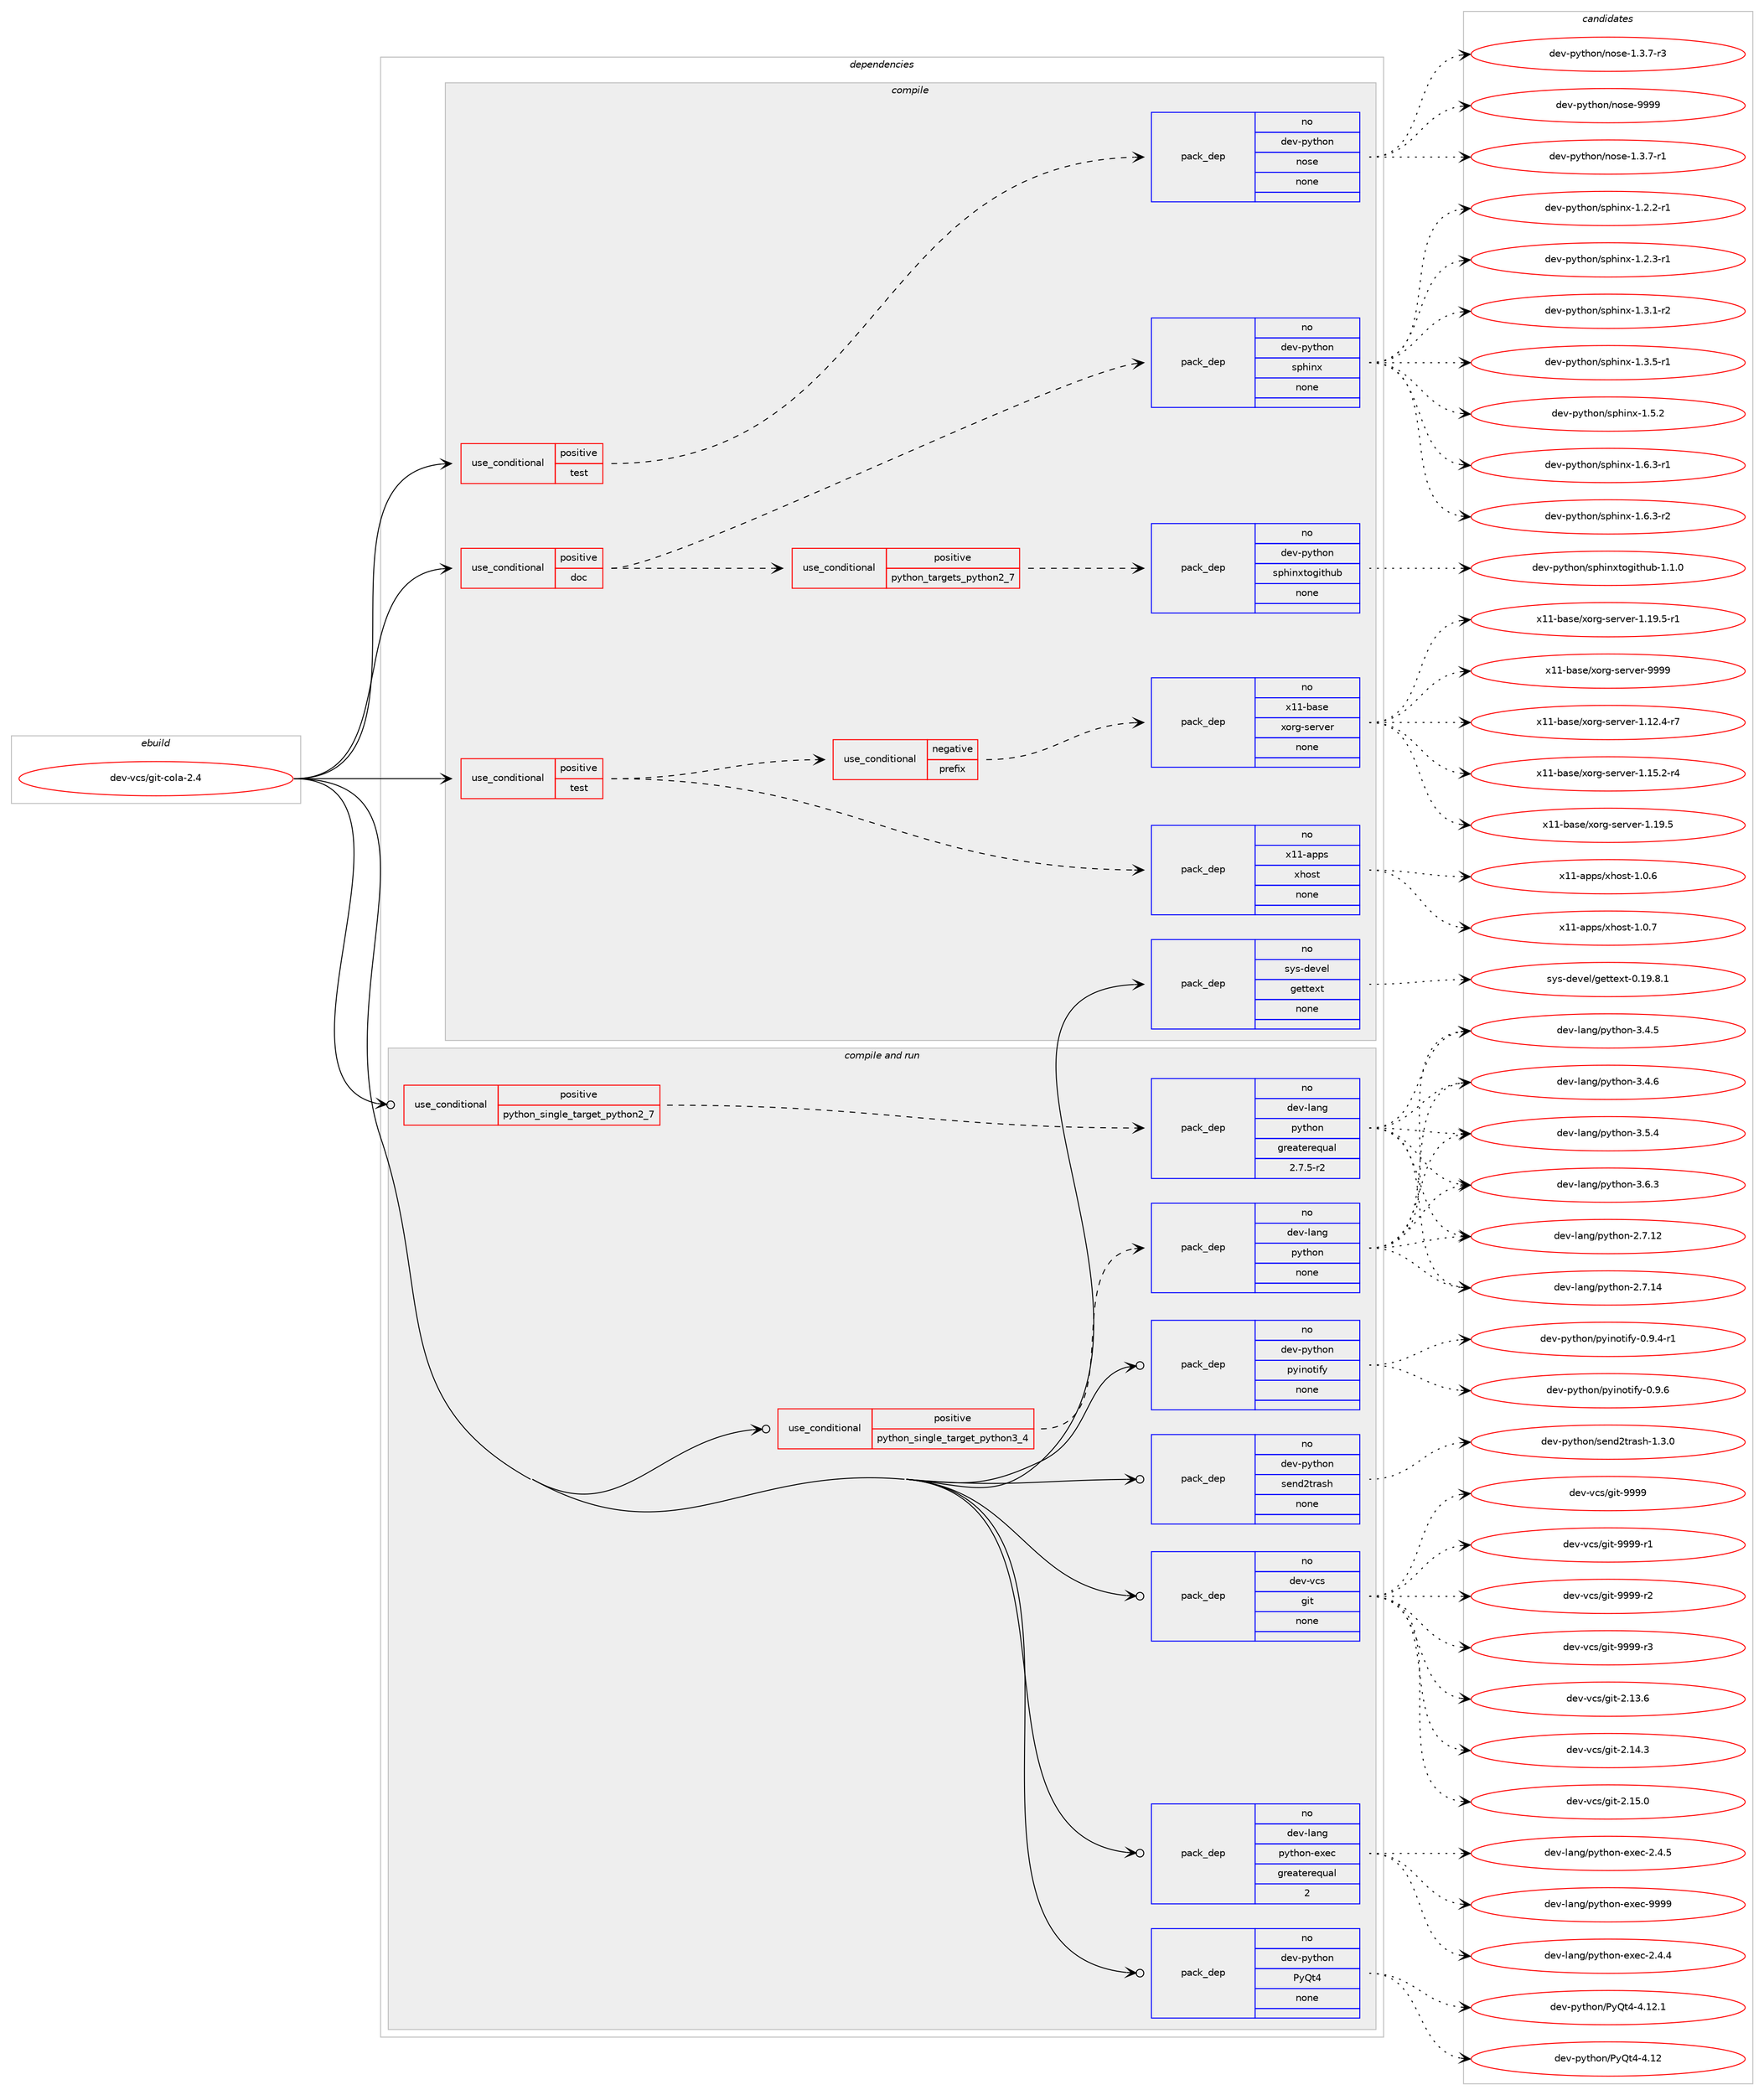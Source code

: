 digraph prolog {

# *************
# Graph options
# *************

newrank=true;
concentrate=true;
compound=true;
graph [rankdir=LR,fontname=Helvetica,fontsize=10,ranksep=1.5];#, ranksep=2.5, nodesep=0.2];
edge  [arrowhead=vee];
node  [fontname=Helvetica,fontsize=10];

# **********
# The ebuild
# **********

subgraph cluster_leftcol {
color=gray;
rank=same;
label=<<i>ebuild</i>>;
id [label="dev-vcs/git-cola-2.4", color=red, width=4, href="../dev-vcs/git-cola-2.4.svg"];
}

# ****************
# The dependencies
# ****************

subgraph cluster_midcol {
color=gray;
label=<<i>dependencies</i>>;
subgraph cluster_compile {
fillcolor="#eeeeee";
style=filled;
label=<<i>compile</i>>;
subgraph cond79247 {
dependency290878 [label=<<TABLE BORDER="0" CELLBORDER="1" CELLSPACING="0" CELLPADDING="4"><TR><TD ROWSPAN="3" CELLPADDING="10">use_conditional</TD></TR><TR><TD>positive</TD></TR><TR><TD>doc</TD></TR></TABLE>>, shape=none, color=red];
subgraph pack207304 {
dependency290879 [label=<<TABLE BORDER="0" CELLBORDER="1" CELLSPACING="0" CELLPADDING="4" WIDTH="220"><TR><TD ROWSPAN="6" CELLPADDING="30">pack_dep</TD></TR><TR><TD WIDTH="110">no</TD></TR><TR><TD>dev-python</TD></TR><TR><TD>sphinx</TD></TR><TR><TD>none</TD></TR><TR><TD></TD></TR></TABLE>>, shape=none, color=blue];
}
dependency290878:e -> dependency290879:w [weight=20,style="dashed",arrowhead="vee"];
subgraph cond79248 {
dependency290880 [label=<<TABLE BORDER="0" CELLBORDER="1" CELLSPACING="0" CELLPADDING="4"><TR><TD ROWSPAN="3" CELLPADDING="10">use_conditional</TD></TR><TR><TD>positive</TD></TR><TR><TD>python_targets_python2_7</TD></TR></TABLE>>, shape=none, color=red];
subgraph pack207305 {
dependency290881 [label=<<TABLE BORDER="0" CELLBORDER="1" CELLSPACING="0" CELLPADDING="4" WIDTH="220"><TR><TD ROWSPAN="6" CELLPADDING="30">pack_dep</TD></TR><TR><TD WIDTH="110">no</TD></TR><TR><TD>dev-python</TD></TR><TR><TD>sphinxtogithub</TD></TR><TR><TD>none</TD></TR><TR><TD></TD></TR></TABLE>>, shape=none, color=blue];
}
dependency290880:e -> dependency290881:w [weight=20,style="dashed",arrowhead="vee"];
}
dependency290878:e -> dependency290880:w [weight=20,style="dashed",arrowhead="vee"];
}
id:e -> dependency290878:w [weight=20,style="solid",arrowhead="vee"];
subgraph cond79249 {
dependency290882 [label=<<TABLE BORDER="0" CELLBORDER="1" CELLSPACING="0" CELLPADDING="4"><TR><TD ROWSPAN="3" CELLPADDING="10">use_conditional</TD></TR><TR><TD>positive</TD></TR><TR><TD>test</TD></TR></TABLE>>, shape=none, color=red];
subgraph cond79250 {
dependency290883 [label=<<TABLE BORDER="0" CELLBORDER="1" CELLSPACING="0" CELLPADDING="4"><TR><TD ROWSPAN="3" CELLPADDING="10">use_conditional</TD></TR><TR><TD>negative</TD></TR><TR><TD>prefix</TD></TR></TABLE>>, shape=none, color=red];
subgraph pack207306 {
dependency290884 [label=<<TABLE BORDER="0" CELLBORDER="1" CELLSPACING="0" CELLPADDING="4" WIDTH="220"><TR><TD ROWSPAN="6" CELLPADDING="30">pack_dep</TD></TR><TR><TD WIDTH="110">no</TD></TR><TR><TD>x11-base</TD></TR><TR><TD>xorg-server</TD></TR><TR><TD>none</TD></TR><TR><TD></TD></TR></TABLE>>, shape=none, color=blue];
}
dependency290883:e -> dependency290884:w [weight=20,style="dashed",arrowhead="vee"];
}
dependency290882:e -> dependency290883:w [weight=20,style="dashed",arrowhead="vee"];
subgraph pack207307 {
dependency290885 [label=<<TABLE BORDER="0" CELLBORDER="1" CELLSPACING="0" CELLPADDING="4" WIDTH="220"><TR><TD ROWSPAN="6" CELLPADDING="30">pack_dep</TD></TR><TR><TD WIDTH="110">no</TD></TR><TR><TD>x11-apps</TD></TR><TR><TD>xhost</TD></TR><TR><TD>none</TD></TR><TR><TD></TD></TR></TABLE>>, shape=none, color=blue];
}
dependency290882:e -> dependency290885:w [weight=20,style="dashed",arrowhead="vee"];
}
id:e -> dependency290882:w [weight=20,style="solid",arrowhead="vee"];
subgraph cond79251 {
dependency290886 [label=<<TABLE BORDER="0" CELLBORDER="1" CELLSPACING="0" CELLPADDING="4"><TR><TD ROWSPAN="3" CELLPADDING="10">use_conditional</TD></TR><TR><TD>positive</TD></TR><TR><TD>test</TD></TR></TABLE>>, shape=none, color=red];
subgraph pack207308 {
dependency290887 [label=<<TABLE BORDER="0" CELLBORDER="1" CELLSPACING="0" CELLPADDING="4" WIDTH="220"><TR><TD ROWSPAN="6" CELLPADDING="30">pack_dep</TD></TR><TR><TD WIDTH="110">no</TD></TR><TR><TD>dev-python</TD></TR><TR><TD>nose</TD></TR><TR><TD>none</TD></TR><TR><TD></TD></TR></TABLE>>, shape=none, color=blue];
}
dependency290886:e -> dependency290887:w [weight=20,style="dashed",arrowhead="vee"];
}
id:e -> dependency290886:w [weight=20,style="solid",arrowhead="vee"];
subgraph pack207309 {
dependency290888 [label=<<TABLE BORDER="0" CELLBORDER="1" CELLSPACING="0" CELLPADDING="4" WIDTH="220"><TR><TD ROWSPAN="6" CELLPADDING="30">pack_dep</TD></TR><TR><TD WIDTH="110">no</TD></TR><TR><TD>sys-devel</TD></TR><TR><TD>gettext</TD></TR><TR><TD>none</TD></TR><TR><TD></TD></TR></TABLE>>, shape=none, color=blue];
}
id:e -> dependency290888:w [weight=20,style="solid",arrowhead="vee"];
}
subgraph cluster_compileandrun {
fillcolor="#eeeeee";
style=filled;
label=<<i>compile and run</i>>;
subgraph cond79252 {
dependency290889 [label=<<TABLE BORDER="0" CELLBORDER="1" CELLSPACING="0" CELLPADDING="4"><TR><TD ROWSPAN="3" CELLPADDING="10">use_conditional</TD></TR><TR><TD>positive</TD></TR><TR><TD>python_single_target_python2_7</TD></TR></TABLE>>, shape=none, color=red];
subgraph pack207310 {
dependency290890 [label=<<TABLE BORDER="0" CELLBORDER="1" CELLSPACING="0" CELLPADDING="4" WIDTH="220"><TR><TD ROWSPAN="6" CELLPADDING="30">pack_dep</TD></TR><TR><TD WIDTH="110">no</TD></TR><TR><TD>dev-lang</TD></TR><TR><TD>python</TD></TR><TR><TD>greaterequal</TD></TR><TR><TD>2.7.5-r2</TD></TR></TABLE>>, shape=none, color=blue];
}
dependency290889:e -> dependency290890:w [weight=20,style="dashed",arrowhead="vee"];
}
id:e -> dependency290889:w [weight=20,style="solid",arrowhead="odotvee"];
subgraph cond79253 {
dependency290891 [label=<<TABLE BORDER="0" CELLBORDER="1" CELLSPACING="0" CELLPADDING="4"><TR><TD ROWSPAN="3" CELLPADDING="10">use_conditional</TD></TR><TR><TD>positive</TD></TR><TR><TD>python_single_target_python3_4</TD></TR></TABLE>>, shape=none, color=red];
subgraph pack207311 {
dependency290892 [label=<<TABLE BORDER="0" CELLBORDER="1" CELLSPACING="0" CELLPADDING="4" WIDTH="220"><TR><TD ROWSPAN="6" CELLPADDING="30">pack_dep</TD></TR><TR><TD WIDTH="110">no</TD></TR><TR><TD>dev-lang</TD></TR><TR><TD>python</TD></TR><TR><TD>none</TD></TR><TR><TD></TD></TR></TABLE>>, shape=none, color=blue];
}
dependency290891:e -> dependency290892:w [weight=20,style="dashed",arrowhead="vee"];
}
id:e -> dependency290891:w [weight=20,style="solid",arrowhead="odotvee"];
subgraph pack207312 {
dependency290893 [label=<<TABLE BORDER="0" CELLBORDER="1" CELLSPACING="0" CELLPADDING="4" WIDTH="220"><TR><TD ROWSPAN="6" CELLPADDING="30">pack_dep</TD></TR><TR><TD WIDTH="110">no</TD></TR><TR><TD>dev-lang</TD></TR><TR><TD>python-exec</TD></TR><TR><TD>greaterequal</TD></TR><TR><TD>2</TD></TR></TABLE>>, shape=none, color=blue];
}
id:e -> dependency290893:w [weight=20,style="solid",arrowhead="odotvee"];
subgraph pack207313 {
dependency290894 [label=<<TABLE BORDER="0" CELLBORDER="1" CELLSPACING="0" CELLPADDING="4" WIDTH="220"><TR><TD ROWSPAN="6" CELLPADDING="30">pack_dep</TD></TR><TR><TD WIDTH="110">no</TD></TR><TR><TD>dev-python</TD></TR><TR><TD>PyQt4</TD></TR><TR><TD>none</TD></TR><TR><TD></TD></TR></TABLE>>, shape=none, color=blue];
}
id:e -> dependency290894:w [weight=20,style="solid",arrowhead="odotvee"];
subgraph pack207314 {
dependency290895 [label=<<TABLE BORDER="0" CELLBORDER="1" CELLSPACING="0" CELLPADDING="4" WIDTH="220"><TR><TD ROWSPAN="6" CELLPADDING="30">pack_dep</TD></TR><TR><TD WIDTH="110">no</TD></TR><TR><TD>dev-python</TD></TR><TR><TD>pyinotify</TD></TR><TR><TD>none</TD></TR><TR><TD></TD></TR></TABLE>>, shape=none, color=blue];
}
id:e -> dependency290895:w [weight=20,style="solid",arrowhead="odotvee"];
subgraph pack207315 {
dependency290896 [label=<<TABLE BORDER="0" CELLBORDER="1" CELLSPACING="0" CELLPADDING="4" WIDTH="220"><TR><TD ROWSPAN="6" CELLPADDING="30">pack_dep</TD></TR><TR><TD WIDTH="110">no</TD></TR><TR><TD>dev-python</TD></TR><TR><TD>send2trash</TD></TR><TR><TD>none</TD></TR><TR><TD></TD></TR></TABLE>>, shape=none, color=blue];
}
id:e -> dependency290896:w [weight=20,style="solid",arrowhead="odotvee"];
subgraph pack207316 {
dependency290897 [label=<<TABLE BORDER="0" CELLBORDER="1" CELLSPACING="0" CELLPADDING="4" WIDTH="220"><TR><TD ROWSPAN="6" CELLPADDING="30">pack_dep</TD></TR><TR><TD WIDTH="110">no</TD></TR><TR><TD>dev-vcs</TD></TR><TR><TD>git</TD></TR><TR><TD>none</TD></TR><TR><TD></TD></TR></TABLE>>, shape=none, color=blue];
}
id:e -> dependency290897:w [weight=20,style="solid",arrowhead="odotvee"];
}
subgraph cluster_run {
fillcolor="#eeeeee";
style=filled;
label=<<i>run</i>>;
}
}

# **************
# The candidates
# **************

subgraph cluster_choices {
rank=same;
color=gray;
label=<<i>candidates</i>>;

subgraph choice207304 {
color=black;
nodesep=1;
choice10010111845112121116104111110471151121041051101204549465046504511449 [label="dev-python/sphinx-1.2.2-r1", color=red, width=4,href="../dev-python/sphinx-1.2.2-r1.svg"];
choice10010111845112121116104111110471151121041051101204549465046514511449 [label="dev-python/sphinx-1.2.3-r1", color=red, width=4,href="../dev-python/sphinx-1.2.3-r1.svg"];
choice10010111845112121116104111110471151121041051101204549465146494511450 [label="dev-python/sphinx-1.3.1-r2", color=red, width=4,href="../dev-python/sphinx-1.3.1-r2.svg"];
choice10010111845112121116104111110471151121041051101204549465146534511449 [label="dev-python/sphinx-1.3.5-r1", color=red, width=4,href="../dev-python/sphinx-1.3.5-r1.svg"];
choice1001011184511212111610411111047115112104105110120454946534650 [label="dev-python/sphinx-1.5.2", color=red, width=4,href="../dev-python/sphinx-1.5.2.svg"];
choice10010111845112121116104111110471151121041051101204549465446514511449 [label="dev-python/sphinx-1.6.3-r1", color=red, width=4,href="../dev-python/sphinx-1.6.3-r1.svg"];
choice10010111845112121116104111110471151121041051101204549465446514511450 [label="dev-python/sphinx-1.6.3-r2", color=red, width=4,href="../dev-python/sphinx-1.6.3-r2.svg"];
dependency290879:e -> choice10010111845112121116104111110471151121041051101204549465046504511449:w [style=dotted,weight="100"];
dependency290879:e -> choice10010111845112121116104111110471151121041051101204549465046514511449:w [style=dotted,weight="100"];
dependency290879:e -> choice10010111845112121116104111110471151121041051101204549465146494511450:w [style=dotted,weight="100"];
dependency290879:e -> choice10010111845112121116104111110471151121041051101204549465146534511449:w [style=dotted,weight="100"];
dependency290879:e -> choice1001011184511212111610411111047115112104105110120454946534650:w [style=dotted,weight="100"];
dependency290879:e -> choice10010111845112121116104111110471151121041051101204549465446514511449:w [style=dotted,weight="100"];
dependency290879:e -> choice10010111845112121116104111110471151121041051101204549465446514511450:w [style=dotted,weight="100"];
}
subgraph choice207305 {
color=black;
nodesep=1;
choice100101118451121211161041111104711511210410511012011611110310511610411798454946494648 [label="dev-python/sphinxtogithub-1.1.0", color=red, width=4,href="../dev-python/sphinxtogithub-1.1.0.svg"];
dependency290881:e -> choice100101118451121211161041111104711511210410511012011611110310511610411798454946494648:w [style=dotted,weight="100"];
}
subgraph choice207306 {
color=black;
nodesep=1;
choice12049494598971151014712011111410345115101114118101114454946495046524511455 [label="x11-base/xorg-server-1.12.4-r7", color=red, width=4,href="../x11-base/xorg-server-1.12.4-r7.svg"];
choice12049494598971151014712011111410345115101114118101114454946495346504511452 [label="x11-base/xorg-server-1.15.2-r4", color=red, width=4,href="../x11-base/xorg-server-1.15.2-r4.svg"];
choice1204949459897115101471201111141034511510111411810111445494649574653 [label="x11-base/xorg-server-1.19.5", color=red, width=4,href="../x11-base/xorg-server-1.19.5.svg"];
choice12049494598971151014712011111410345115101114118101114454946495746534511449 [label="x11-base/xorg-server-1.19.5-r1", color=red, width=4,href="../x11-base/xorg-server-1.19.5-r1.svg"];
choice120494945989711510147120111114103451151011141181011144557575757 [label="x11-base/xorg-server-9999", color=red, width=4,href="../x11-base/xorg-server-9999.svg"];
dependency290884:e -> choice12049494598971151014712011111410345115101114118101114454946495046524511455:w [style=dotted,weight="100"];
dependency290884:e -> choice12049494598971151014712011111410345115101114118101114454946495346504511452:w [style=dotted,weight="100"];
dependency290884:e -> choice1204949459897115101471201111141034511510111411810111445494649574653:w [style=dotted,weight="100"];
dependency290884:e -> choice12049494598971151014712011111410345115101114118101114454946495746534511449:w [style=dotted,weight="100"];
dependency290884:e -> choice120494945989711510147120111114103451151011141181011144557575757:w [style=dotted,weight="100"];
}
subgraph choice207307 {
color=black;
nodesep=1;
choice1204949459711211211547120104111115116454946484654 [label="x11-apps/xhost-1.0.6", color=red, width=4,href="../x11-apps/xhost-1.0.6.svg"];
choice1204949459711211211547120104111115116454946484655 [label="x11-apps/xhost-1.0.7", color=red, width=4,href="../x11-apps/xhost-1.0.7.svg"];
dependency290885:e -> choice1204949459711211211547120104111115116454946484654:w [style=dotted,weight="100"];
dependency290885:e -> choice1204949459711211211547120104111115116454946484655:w [style=dotted,weight="100"];
}
subgraph choice207308 {
color=black;
nodesep=1;
choice10010111845112121116104111110471101111151014549465146554511449 [label="dev-python/nose-1.3.7-r1", color=red, width=4,href="../dev-python/nose-1.3.7-r1.svg"];
choice10010111845112121116104111110471101111151014549465146554511451 [label="dev-python/nose-1.3.7-r3", color=red, width=4,href="../dev-python/nose-1.3.7-r3.svg"];
choice10010111845112121116104111110471101111151014557575757 [label="dev-python/nose-9999", color=red, width=4,href="../dev-python/nose-9999.svg"];
dependency290887:e -> choice10010111845112121116104111110471101111151014549465146554511449:w [style=dotted,weight="100"];
dependency290887:e -> choice10010111845112121116104111110471101111151014549465146554511451:w [style=dotted,weight="100"];
dependency290887:e -> choice10010111845112121116104111110471101111151014557575757:w [style=dotted,weight="100"];
}
subgraph choice207309 {
color=black;
nodesep=1;
choice1151211154510010111810110847103101116116101120116454846495746564649 [label="sys-devel/gettext-0.19.8.1", color=red, width=4,href="../sys-devel/gettext-0.19.8.1.svg"];
dependency290888:e -> choice1151211154510010111810110847103101116116101120116454846495746564649:w [style=dotted,weight="100"];
}
subgraph choice207310 {
color=black;
nodesep=1;
choice10010111845108971101034711212111610411111045504655464950 [label="dev-lang/python-2.7.12", color=red, width=4,href="../dev-lang/python-2.7.12.svg"];
choice10010111845108971101034711212111610411111045504655464952 [label="dev-lang/python-2.7.14", color=red, width=4,href="../dev-lang/python-2.7.14.svg"];
choice100101118451089711010347112121116104111110455146524653 [label="dev-lang/python-3.4.5", color=red, width=4,href="../dev-lang/python-3.4.5.svg"];
choice100101118451089711010347112121116104111110455146524654 [label="dev-lang/python-3.4.6", color=red, width=4,href="../dev-lang/python-3.4.6.svg"];
choice100101118451089711010347112121116104111110455146534652 [label="dev-lang/python-3.5.4", color=red, width=4,href="../dev-lang/python-3.5.4.svg"];
choice100101118451089711010347112121116104111110455146544651 [label="dev-lang/python-3.6.3", color=red, width=4,href="../dev-lang/python-3.6.3.svg"];
dependency290890:e -> choice10010111845108971101034711212111610411111045504655464950:w [style=dotted,weight="100"];
dependency290890:e -> choice10010111845108971101034711212111610411111045504655464952:w [style=dotted,weight="100"];
dependency290890:e -> choice100101118451089711010347112121116104111110455146524653:w [style=dotted,weight="100"];
dependency290890:e -> choice100101118451089711010347112121116104111110455146524654:w [style=dotted,weight="100"];
dependency290890:e -> choice100101118451089711010347112121116104111110455146534652:w [style=dotted,weight="100"];
dependency290890:e -> choice100101118451089711010347112121116104111110455146544651:w [style=dotted,weight="100"];
}
subgraph choice207311 {
color=black;
nodesep=1;
choice10010111845108971101034711212111610411111045504655464950 [label="dev-lang/python-2.7.12", color=red, width=4,href="../dev-lang/python-2.7.12.svg"];
choice10010111845108971101034711212111610411111045504655464952 [label="dev-lang/python-2.7.14", color=red, width=4,href="../dev-lang/python-2.7.14.svg"];
choice100101118451089711010347112121116104111110455146524653 [label="dev-lang/python-3.4.5", color=red, width=4,href="../dev-lang/python-3.4.5.svg"];
choice100101118451089711010347112121116104111110455146524654 [label="dev-lang/python-3.4.6", color=red, width=4,href="../dev-lang/python-3.4.6.svg"];
choice100101118451089711010347112121116104111110455146534652 [label="dev-lang/python-3.5.4", color=red, width=4,href="../dev-lang/python-3.5.4.svg"];
choice100101118451089711010347112121116104111110455146544651 [label="dev-lang/python-3.6.3", color=red, width=4,href="../dev-lang/python-3.6.3.svg"];
dependency290892:e -> choice10010111845108971101034711212111610411111045504655464950:w [style=dotted,weight="100"];
dependency290892:e -> choice10010111845108971101034711212111610411111045504655464952:w [style=dotted,weight="100"];
dependency290892:e -> choice100101118451089711010347112121116104111110455146524653:w [style=dotted,weight="100"];
dependency290892:e -> choice100101118451089711010347112121116104111110455146524654:w [style=dotted,weight="100"];
dependency290892:e -> choice100101118451089711010347112121116104111110455146534652:w [style=dotted,weight="100"];
dependency290892:e -> choice100101118451089711010347112121116104111110455146544651:w [style=dotted,weight="100"];
}
subgraph choice207312 {
color=black;
nodesep=1;
choice1001011184510897110103471121211161041111104510112010199455046524652 [label="dev-lang/python-exec-2.4.4", color=red, width=4,href="../dev-lang/python-exec-2.4.4.svg"];
choice1001011184510897110103471121211161041111104510112010199455046524653 [label="dev-lang/python-exec-2.4.5", color=red, width=4,href="../dev-lang/python-exec-2.4.5.svg"];
choice10010111845108971101034711212111610411111045101120101994557575757 [label="dev-lang/python-exec-9999", color=red, width=4,href="../dev-lang/python-exec-9999.svg"];
dependency290893:e -> choice1001011184510897110103471121211161041111104510112010199455046524652:w [style=dotted,weight="100"];
dependency290893:e -> choice1001011184510897110103471121211161041111104510112010199455046524653:w [style=dotted,weight="100"];
dependency290893:e -> choice10010111845108971101034711212111610411111045101120101994557575757:w [style=dotted,weight="100"];
}
subgraph choice207313 {
color=black;
nodesep=1;
choice10010111845112121116104111110478012181116524552464950 [label="dev-python/PyQt4-4.12", color=red, width=4,href="../dev-python/PyQt4-4.12.svg"];
choice100101118451121211161041111104780121811165245524649504649 [label="dev-python/PyQt4-4.12.1", color=red, width=4,href="../dev-python/PyQt4-4.12.1.svg"];
dependency290894:e -> choice10010111845112121116104111110478012181116524552464950:w [style=dotted,weight="100"];
dependency290894:e -> choice100101118451121211161041111104780121811165245524649504649:w [style=dotted,weight="100"];
}
subgraph choice207314 {
color=black;
nodesep=1;
choice10010111845112121116104111110471121211051101111161051021214548465746524511449 [label="dev-python/pyinotify-0.9.4-r1", color=red, width=4,href="../dev-python/pyinotify-0.9.4-r1.svg"];
choice1001011184511212111610411111047112121105110111116105102121454846574654 [label="dev-python/pyinotify-0.9.6", color=red, width=4,href="../dev-python/pyinotify-0.9.6.svg"];
dependency290895:e -> choice10010111845112121116104111110471121211051101111161051021214548465746524511449:w [style=dotted,weight="100"];
dependency290895:e -> choice1001011184511212111610411111047112121105110111116105102121454846574654:w [style=dotted,weight="100"];
}
subgraph choice207315 {
color=black;
nodesep=1;
choice10010111845112121116104111110471151011101005011611497115104454946514648 [label="dev-python/send2trash-1.3.0", color=red, width=4,href="../dev-python/send2trash-1.3.0.svg"];
dependency290896:e -> choice10010111845112121116104111110471151011101005011611497115104454946514648:w [style=dotted,weight="100"];
}
subgraph choice207316 {
color=black;
nodesep=1;
choice10010111845118991154710310511645504649514654 [label="dev-vcs/git-2.13.6", color=red, width=4,href="../dev-vcs/git-2.13.6.svg"];
choice10010111845118991154710310511645504649524651 [label="dev-vcs/git-2.14.3", color=red, width=4,href="../dev-vcs/git-2.14.3.svg"];
choice10010111845118991154710310511645504649534648 [label="dev-vcs/git-2.15.0", color=red, width=4,href="../dev-vcs/git-2.15.0.svg"];
choice1001011184511899115471031051164557575757 [label="dev-vcs/git-9999", color=red, width=4,href="../dev-vcs/git-9999.svg"];
choice10010111845118991154710310511645575757574511449 [label="dev-vcs/git-9999-r1", color=red, width=4,href="../dev-vcs/git-9999-r1.svg"];
choice10010111845118991154710310511645575757574511450 [label="dev-vcs/git-9999-r2", color=red, width=4,href="../dev-vcs/git-9999-r2.svg"];
choice10010111845118991154710310511645575757574511451 [label="dev-vcs/git-9999-r3", color=red, width=4,href="../dev-vcs/git-9999-r3.svg"];
dependency290897:e -> choice10010111845118991154710310511645504649514654:w [style=dotted,weight="100"];
dependency290897:e -> choice10010111845118991154710310511645504649524651:w [style=dotted,weight="100"];
dependency290897:e -> choice10010111845118991154710310511645504649534648:w [style=dotted,weight="100"];
dependency290897:e -> choice1001011184511899115471031051164557575757:w [style=dotted,weight="100"];
dependency290897:e -> choice10010111845118991154710310511645575757574511449:w [style=dotted,weight="100"];
dependency290897:e -> choice10010111845118991154710310511645575757574511450:w [style=dotted,weight="100"];
dependency290897:e -> choice10010111845118991154710310511645575757574511451:w [style=dotted,weight="100"];
}
}

}
